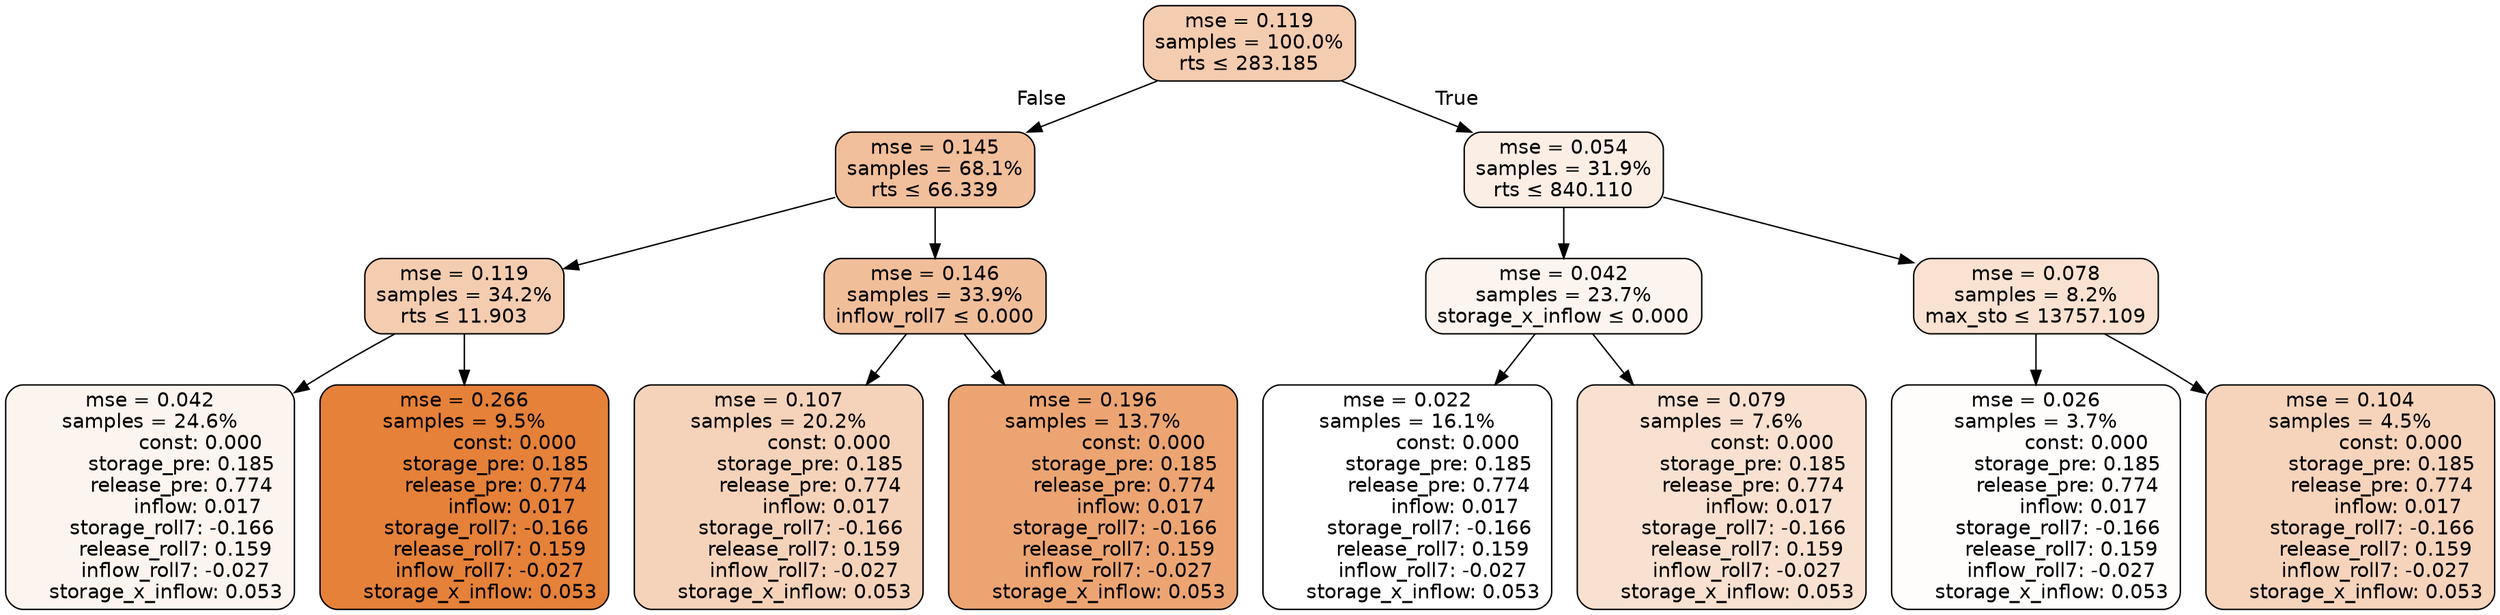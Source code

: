 digraph tree {
node [shape=rectangle, style="filled, rounded", color="black", fontname=helvetica] ;
edge [fontname=helvetica] ;
	"0" [label="mse = 0.119
samples = 100.0%
rts &le; 283.185", fillcolor="#f4ccb0"]
	"1" [label="mse = 0.145
samples = 68.1%
rts &le; 66.339", fillcolor="#f1bf9b"]
	"2" [label="mse = 0.119
samples = 34.2%
rts &le; 11.903", fillcolor="#f4cdb0"]
	"3" [label="mse = 0.042
samples = 24.6%
                const: 0.000
          storage_pre: 0.185
          release_pre: 0.774
               inflow: 0.017
       storage_roll7: -0.166
        release_roll7: 0.159
        inflow_roll7: -0.027
     storage_x_inflow: 0.053", fillcolor="#fcf5ef"]
	"4" [label="mse = 0.266
samples = 9.5%
                const: 0.000
          storage_pre: 0.185
          release_pre: 0.774
               inflow: 0.017
       storage_roll7: -0.166
        release_roll7: 0.159
        inflow_roll7: -0.027
     storage_x_inflow: 0.053", fillcolor="#e58139"]
	"5" [label="mse = 0.146
samples = 33.9%
inflow_roll7 &le; 0.000", fillcolor="#f1be9a"]
	"6" [label="mse = 0.107
samples = 20.2%
                const: 0.000
          storage_pre: 0.185
          release_pre: 0.774
               inflow: 0.017
       storage_roll7: -0.166
        release_roll7: 0.159
        inflow_roll7: -0.027
     storage_x_inflow: 0.053", fillcolor="#f5d3ba"]
	"7" [label="mse = 0.196
samples = 13.7%
                const: 0.000
          storage_pre: 0.185
          release_pre: 0.774
               inflow: 0.017
       storage_roll7: -0.166
        release_roll7: 0.159
        inflow_roll7: -0.027
     storage_x_inflow: 0.053", fillcolor="#eca572"]
	"8" [label="mse = 0.054
samples = 31.9%
rts &le; 840.110", fillcolor="#fbeee5"]
	"9" [label="mse = 0.042
samples = 23.7%
storage_x_inflow &le; 0.000", fillcolor="#fcf4ef"]
	"10" [label="mse = 0.022
samples = 16.1%
                const: 0.000
          storage_pre: 0.185
          release_pre: 0.774
               inflow: 0.017
       storage_roll7: -0.166
        release_roll7: 0.159
        inflow_roll7: -0.027
     storage_x_inflow: 0.053", fillcolor="#ffffff"]
	"11" [label="mse = 0.079
samples = 7.6%
                const: 0.000
          storage_pre: 0.185
          release_pre: 0.774
               inflow: 0.017
       storage_roll7: -0.166
        release_roll7: 0.159
        inflow_roll7: -0.027
     storage_x_inflow: 0.053", fillcolor="#f8e1d0"]
	"12" [label="mse = 0.078
samples = 8.2%
max_sto &le; 13757.109", fillcolor="#f9e2d1"]
	"13" [label="mse = 0.026
samples = 3.7%
                const: 0.000
          storage_pre: 0.185
          release_pre: 0.774
               inflow: 0.017
       storage_roll7: -0.166
        release_roll7: 0.159
        inflow_roll7: -0.027
     storage_x_inflow: 0.053", fillcolor="#fefdfc"]
	"14" [label="mse = 0.104
samples = 4.5%
                const: 0.000
          storage_pre: 0.185
          release_pre: 0.774
               inflow: 0.017
       storage_roll7: -0.166
        release_roll7: 0.159
        inflow_roll7: -0.027
     storage_x_inflow: 0.053", fillcolor="#f6d4bc"]

	"0" -> "1" [labeldistance=2.5, labelangle=45, headlabel="False"]
	"1" -> "2"
	"2" -> "3"
	"2" -> "4"
	"1" -> "5"
	"5" -> "6"
	"5" -> "7"
	"0" -> "8" [labeldistance=2.5, labelangle=-45, headlabel="True"]
	"8" -> "9"
	"9" -> "10"
	"9" -> "11"
	"8" -> "12"
	"12" -> "13"
	"12" -> "14"
}